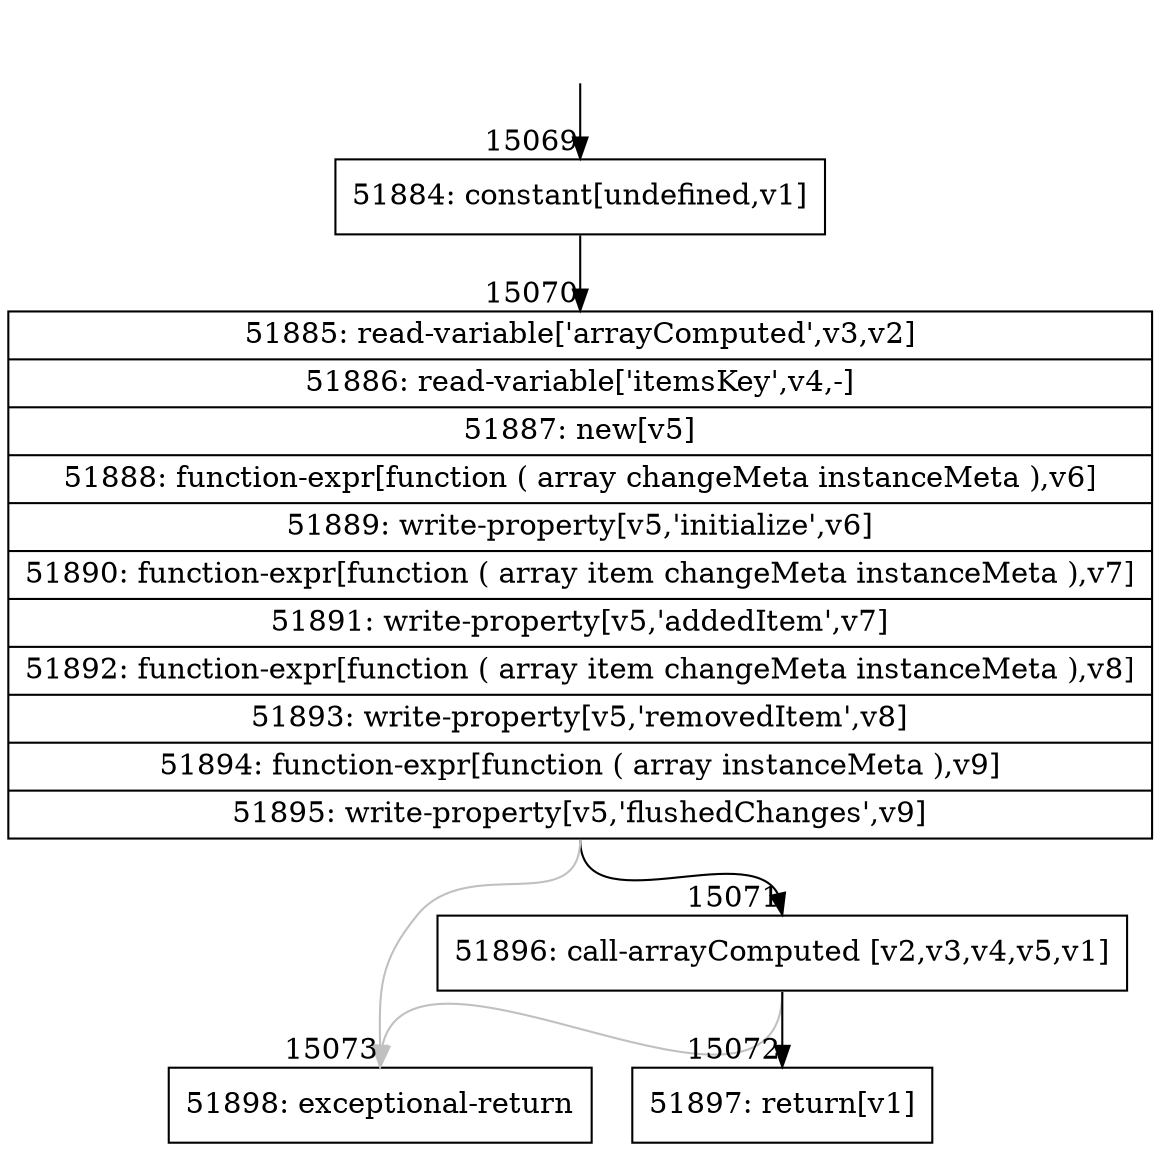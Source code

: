 digraph {
rankdir="TD"
BB_entry1265[shape=none,label=""];
BB_entry1265 -> BB15069 [tailport=s, headport=n, headlabel="    15069"]
BB15069 [shape=record label="{51884: constant[undefined,v1]}" ] 
BB15069 -> BB15070 [tailport=s, headport=n, headlabel="      15070"]
BB15070 [shape=record label="{51885: read-variable['arrayComputed',v3,v2]|51886: read-variable['itemsKey',v4,-]|51887: new[v5]|51888: function-expr[function ( array changeMeta instanceMeta ),v6]|51889: write-property[v5,'initialize',v6]|51890: function-expr[function ( array item changeMeta instanceMeta ),v7]|51891: write-property[v5,'addedItem',v7]|51892: function-expr[function ( array item changeMeta instanceMeta ),v8]|51893: write-property[v5,'removedItem',v8]|51894: function-expr[function ( array instanceMeta ),v9]|51895: write-property[v5,'flushedChanges',v9]}" ] 
BB15070 -> BB15071 [tailport=s, headport=n, headlabel="      15071"]
BB15070 -> BB15073 [tailport=s, headport=n, color=gray, headlabel="      15073"]
BB15071 [shape=record label="{51896: call-arrayComputed [v2,v3,v4,v5,v1]}" ] 
BB15071 -> BB15072 [tailport=s, headport=n, headlabel="      15072"]
BB15071 -> BB15073 [tailport=s, headport=n, color=gray]
BB15072 [shape=record label="{51897: return[v1]}" ] 
BB15073 [shape=record label="{51898: exceptional-return}" ] 
//#$~ 27765
}
